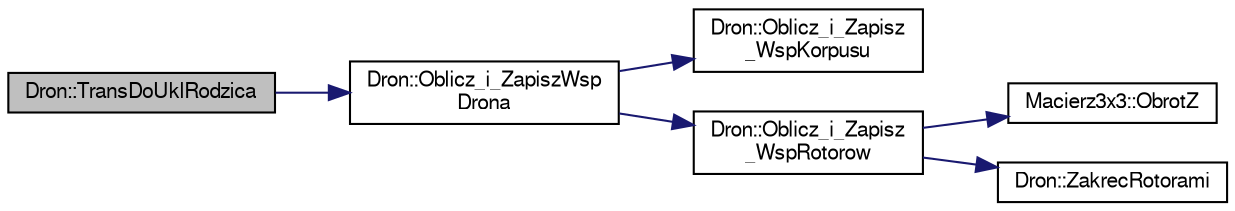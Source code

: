 digraph "Dron::TransDoUklRodzica"
{
 // LATEX_PDF_SIZE
  edge [fontname="FreeSans",fontsize="10",labelfontname="FreeSans",labelfontsize="10"];
  node [fontname="FreeSans",fontsize="10",shape=record];
  rankdir="LR";
  Node1 [label="Dron::TransDoUklRodzica",height=0.2,width=0.4,color="black", fillcolor="grey75", style="filled", fontcolor="black",tooltip="!"];
  Node1 -> Node2 [color="midnightblue",fontsize="10",style="solid",fontname="FreeSans"];
  Node2 [label="Dron::Oblicz_i_ZapiszWsp\lDrona",height=0.2,width=0.4,color="black", fillcolor="white", style="filled",URL="$a00127.html#a9cea5ba789e3ac0961846a77d909b552",tooltip="Metoda zapisujaca polozenie poszczegolnych wierzcholkow."];
  Node2 -> Node3 [color="midnightblue",fontsize="10",style="solid",fontname="FreeSans"];
  Node3 [label="Dron::Oblicz_i_Zapisz\l_WspKorpusu",height=0.2,width=0.4,color="black", fillcolor="white", style="filled",URL="$a00127.html#ae1fb7dd84aff0aee71199ab6e2ee2949",tooltip="Obliczajaca wspolrzedne korpusu drona."];
  Node2 -> Node4 [color="midnightblue",fontsize="10",style="solid",fontname="FreeSans"];
  Node4 [label="Dron::Oblicz_i_Zapisz\l_WspRotorow",height=0.2,width=0.4,color="black", fillcolor="white", style="filled",URL="$a00127.html#aca7c226602e49d6c233df6fdadaa8b4f",tooltip="Obliczajaca wspolrzedne rotorow drona."];
  Node4 -> Node5 [color="midnightblue",fontsize="10",style="solid",fontname="FreeSans"];
  Node5 [label="Macierz3x3::ObrotZ",height=0.2,width=0.4,color="black", fillcolor="white", style="filled",URL="$a00143.html#ab0699c8f99fa17bbcc4a7c400bed506d",tooltip="Metoda generujaca macierz obrotu wokol osi OZ."];
  Node4 -> Node6 [color="midnightblue",fontsize="10",style="solid",fontname="FreeSans"];
  Node6 [label="Dron::ZakrecRotorami",height=0.2,width=0.4,color="black", fillcolor="white", style="filled",URL="$a00127.html#a5b9d0c10ff51cd0fb749372277dbe017",tooltip=" "];
}
